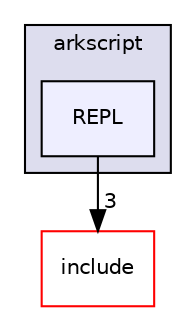 digraph "C:/Users/folae/Documents/Code/Big-Projects/ArkScript/Ark/src/arkscript/REPL" {
  compound=true
  node [ fontsize="10", fontname="Helvetica"];
  edge [ labelfontsize="10", labelfontname="Helvetica"];
  subgraph clusterdir_2f97cbe3d7d7ee3d0a7f34ae796b7c3c {
    graph [ bgcolor="#ddddee", pencolor="black", label="arkscript" fontname="Helvetica", fontsize="10", URL="dir_2f97cbe3d7d7ee3d0a7f34ae796b7c3c.html"]
  dir_b137344471615342cb36678e59bedd43 [shape=box, label="REPL", style="filled", fillcolor="#eeeeff", pencolor="black", URL="dir_b137344471615342cb36678e59bedd43.html"];
  }
  dir_d44c64559bbebec7f509842c48db8b23 [shape=box label="include" fillcolor="white" style="filled" color="red" URL="dir_d44c64559bbebec7f509842c48db8b23.html"];
  dir_b137344471615342cb36678e59bedd43->dir_d44c64559bbebec7f509842c48db8b23 [headlabel="3", labeldistance=1.5 headhref="dir_000018_000000.html"];
}
